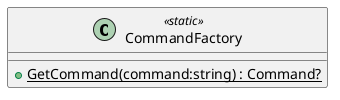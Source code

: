 @startuml
class CommandFactory <<static>> {
    + {static} GetCommand(command:string) : Command?
}
@enduml

